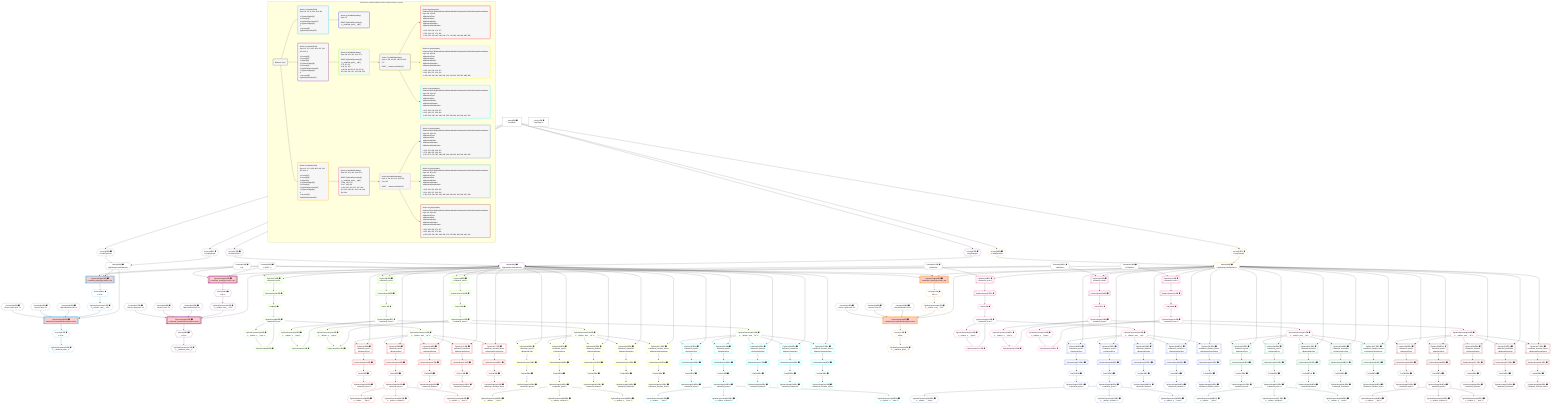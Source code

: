 %%{init: {'themeVariables': { 'fontSize': '12px'}}}%%
graph TD
    classDef path fill:#eee,stroke:#000,color:#000
    classDef plan fill:#fff,stroke-width:1px,color:#000
    classDef itemplan fill:#fff,stroke-width:2px,color:#000
    classDef unbatchedplan fill:#dff,stroke-width:1px,color:#000
    classDef sideeffectplan fill:#fcc,stroke-width:2px,color:#000
    classDef bucket fill:#f6f6f6,color:#000,stroke-width:2px,text-align:left

    subgraph "Buckets for mutations/basics/create-relational-post-no-query"
    Bucket0("Bucket 0 (root)"):::bucket
    Bucket1("Bucket 1 (mutationField)<br />Deps: 16, 10, 11, 402, 403, 404<br /><br />1: PgInsertSingle[12]<br />2: Access[18]<br />3: PgClassExpression[17]<br />4: PgInsertSingle[20]<br />5: <br />ᐳ: Access[26], PgClassExpression[25]"):::bucket
    Bucket2("Bucket 2 (mutationField)<br />Deps: 10, 11, 2, 405, 406, 407, 411, 412, 413, 4<br /><br />1: Access[35]<br />2: Access[37]<br />3: Object[38]<br />4: PgInsertSingle[34]<br />5: Access[40]<br />6: PgClassExpression[39]<br />7: PgInsertSingle[42]<br />8: <br />ᐳ: Access[48], PgClassExpression[47]"):::bucket
    Bucket3("Bucket 3 (mutationField)<br />Deps: 10, 11, 2, 408, 409, 410, 411, 412, 413, 4<br /><br />1: Access[57]<br />2: Access[59]<br />3: Object[60]<br />4: PgInsertSingle[56]<br />5: Access[62]<br />6: PgClassExpression[61]<br />7: PgInsertSingle[64]<br />8: <br />ᐳ: Access[70], PgClassExpression[69]"):::bucket
    Bucket4("Bucket 4 (nullableBoundary)<br />Deps: 25<br /><br />ROOT PgClassExpression{1}ᐸ__relational_posts__ᐳ[25]"):::bucket
    Bucket5("Bucket 5 (nullableBoundary)<br />Deps: 38, 411, 412, 413, 47, 4<br /><br />ROOT PgClassExpression{2}ᐸ__relational_posts__ᐳ[47]<br />1: 73, 87, 98<br />2: 81, 92, 103<br />ᐳ: 80, 83, 84, 85, 91, 94, 95, 96, 102, 105, 106, 107, 144, 184, 224"):::bucket
    Bucket6("Bucket 6 (nullableBoundary)<br />Deps: 60, 411, 412, 413, 69, 4<br /><br />ROOT PgClassExpression{3}ᐸ__relational_posts__ᐳ[69]<br />1: 109, 123, 134<br />2: 117, 128, 139<br />ᐳ: 116, 119, 120, 121, 127, 130, 131, 132, 138, 141, 142, 143, 264, 304, 344"):::bucket
    Bucket7("Bucket 7 (nullableBoundary)<br />Deps: 4, 38, 144, 85, 184, 96, 224, 107<br /><br />ROOT __ValueᐸrootValueᐳ[4]"):::bucket
    Bucket8("Bucket 8 (nullableBoundary)<br />Deps: 4, 60, 264, 121, 304, 132, 344, 143<br /><br />ROOT __ValueᐸrootValueᐳ[4]"):::bucket
    Bucket9("Bucket 9 (polymorphic)<br />RelationalTopic,RelationalPost,RelationalDivider,RelationalChecklist,RelationalChecklistItem<br />Deps: 38, 144, 85<br />ᐳRelationalTopic<br />ᐳRelationalPost<br />ᐳRelationalDivider<br />ᐳRelationalChecklist<br />ᐳRelationalChecklistItem<br /><br />1: 145, 156, 163, 170, 177<br />2: 153, 160, 167, 174, 181<br />ᐳ: 152, 155, 159, 162, 166, 169, 173, 176, 180, 183, 384, 385, 386"):::bucket
    Bucket10("Bucket 10 (polymorphic)<br />RelationalTopic,RelationalPost,RelationalDivider,RelationalChecklist,RelationalChecklistItem<br />Deps: 38, 184, 96<br />ᐳRelationalTopic<br />ᐳRelationalPost<br />ᐳRelationalDivider<br />ᐳRelationalChecklist<br />ᐳRelationalChecklistItem<br /><br />1: 185, 196, 203, 210, 217<br />2: 193, 200, 207, 214, 221<br />ᐳ: 192, 195, 199, 202, 206, 209, 213, 216, 220, 223, 387, 388, 389"):::bucket
    Bucket11("Bucket 11 (polymorphic)<br />RelationalTopic,RelationalPost,RelationalDivider,RelationalChecklist,RelationalChecklistItem<br />Deps: 38, 224, 107<br />ᐳRelationalTopic<br />ᐳRelationalPost<br />ᐳRelationalDivider<br />ᐳRelationalChecklist<br />ᐳRelationalChecklistItem<br /><br />1: 225, 236, 243, 250, 257<br />2: 233, 240, 247, 254, 261<br />ᐳ: 232, 235, 239, 242, 246, 249, 253, 256, 260, 263, 390, 391, 392"):::bucket
    Bucket12("Bucket 12 (polymorphic)<br />RelationalTopic,RelationalPost,RelationalDivider,RelationalChecklist,RelationalChecklistItem<br />Deps: 60, 264, 121<br />ᐳRelationalTopic<br />ᐳRelationalPost<br />ᐳRelationalDivider<br />ᐳRelationalChecklist<br />ᐳRelationalChecklistItem<br /><br />1: 265, 276, 283, 290, 297<br />2: 273, 280, 287, 294, 301<br />ᐳ: 272, 275, 279, 282, 286, 289, 293, 296, 300, 303, 393, 394, 395"):::bucket
    Bucket13("Bucket 13 (polymorphic)<br />RelationalTopic,RelationalPost,RelationalDivider,RelationalChecklist,RelationalChecklistItem<br />Deps: 60, 304, 132<br />ᐳRelationalTopic<br />ᐳRelationalPost<br />ᐳRelationalDivider<br />ᐳRelationalChecklist<br />ᐳRelationalChecklistItem<br /><br />1: 305, 316, 323, 330, 337<br />2: 313, 320, 327, 334, 341<br />ᐳ: 312, 315, 319, 322, 326, 329, 333, 336, 340, 343, 396, 397, 398"):::bucket
    Bucket14("Bucket 14 (polymorphic)<br />RelationalTopic,RelationalPost,RelationalDivider,RelationalChecklist,RelationalChecklistItem<br />Deps: 60, 344, 143<br />ᐳRelationalTopic<br />ᐳRelationalPost<br />ᐳRelationalDivider<br />ᐳRelationalChecklist<br />ᐳRelationalChecklistItem<br /><br />1: 345, 356, 363, 370, 377<br />2: 353, 360, 367, 374, 381<br />ᐳ: 352, 355, 359, 362, 366, 369, 373, 376, 380, 383, 399, 400, 401"):::bucket
    end
    Bucket0 --> Bucket1 & Bucket2 & Bucket3
    Bucket1 --> Bucket4
    Bucket2 --> Bucket5
    Bucket3 --> Bucket6
    Bucket5 --> Bucket7
    Bucket6 --> Bucket8
    Bucket7 --> Bucket9 & Bucket10 & Bucket11
    Bucket8 --> Bucket12 & Bucket13 & Bucket14

    %% plan dependencies
    Object16{{"Object[16∈0] ➊<br />ᐸ{pgSettings,withPgClient}ᐳ"}}:::plan
    Access13{{"Access[13∈0] ➊<br />ᐸ2.pgSettingsᐳ"}}:::plan
    Access15{{"Access[15∈0] ➊<br />ᐸ2.withPgClientᐳ"}}:::plan
    Access13 & Access15 --> Object16
    __Value2["__Value[2∈0] ➊<br />ᐸcontextᐳ"]:::plan
    __Value2 --> Access13
    __Value2 --> Access15
    __Value4["__Value[4∈0] ➊<br />ᐸrootValueᐳ"]:::plan
    Constant10{{"Constant[10∈0] ➊<br />ᐸ'POST'ᐳ"}}:::plan
    Constant11{{"Constant[11∈0] ➊<br />ᐸ2ᐳ"}}:::plan
    Constant402{{"Constant[402∈0] ➊<br />ᐸ'My Relational Post 1'ᐳ"}}:::plan
    Constant403{{"Constant[403∈0] ➊<br />ᐸ'A post, innit? 1'ᐳ"}}:::plan
    Constant404{{"Constant[404∈0] ➊<br />ᐸ'Such a great post. 1'ᐳ"}}:::plan
    Constant405{{"Constant[405∈0] ➊<br />ᐸ'My Relational Post 2'ᐳ"}}:::plan
    Constant406{{"Constant[406∈0] ➊<br />ᐸ'A post, innit? 2'ᐳ"}}:::plan
    Constant407{{"Constant[407∈0] ➊<br />ᐸ'Such a great post. 2'ᐳ"}}:::plan
    Constant408{{"Constant[408∈0] ➊<br />ᐸ'My Relational Post 3'ᐳ"}}:::plan
    Constant409{{"Constant[409∈0] ➊<br />ᐸ'A post, innit? 3'ᐳ"}}:::plan
    Constant410{{"Constant[410∈0] ➊<br />ᐸ'Such a great post. 3'ᐳ"}}:::plan
    Constant411{{"Constant[411∈0] ➊<br />ᐸ1000000ᐳ"}}:::plan
    Constant412{{"Constant[412∈0] ➊<br />ᐸ1000001ᐳ"}}:::plan
    Constant413{{"Constant[413∈0] ➊<br />ᐸ1000002ᐳ"}}:::plan
    PgInsertSingle20[["PgInsertSingle[20∈1] ➊<br />ᐸrelational_posts(id,title,description,note)ᐳ"]]:::sideeffectplan
    PgClassExpression17{{"PgClassExpression[17∈1] ➊<br />ᐸ__relation...ems__.”id”ᐳ"}}:::plan
    Object16 & PgClassExpression17 & Constant402 & Constant403 & Constant404 --> PgInsertSingle20
    PgInsertSingle12[["PgInsertSingle[12∈1] ➊<br />ᐸrelational_items(type,author_id)ᐳ"]]:::sideeffectplan
    Object16 & Constant10 & Constant11 --> PgInsertSingle12
    Access18{{"Access[18∈1] ➊<br />ᐸ12.tᐳ"}}:::plan
    Access18 --> PgClassExpression17
    PgInsertSingle12 --> Access18
    PgClassExpression25{{"PgClassExpression[25∈1] ➊<br />ᐸ__relational_posts__ᐳ"}}:::plan
    Access26{{"Access[26∈1] ➊<br />ᐸ20.tᐳ"}}:::plan
    Access26 --> PgClassExpression25
    PgInsertSingle20 --> Access26
    PgInsertSingle42[["PgInsertSingle[42∈2] ➊<br />ᐸrelational_posts(id,title,description,note)ᐳ"]]:::sideeffectplan
    Object38{{"Object[38∈2] ➊<br />ᐸ{pgSettings,withPgClient}ᐳ"}}:::plan
    PgClassExpression39{{"PgClassExpression[39∈2] ➊<br />ᐸ__relation...ems__.”id”ᐳ"}}:::plan
    Object38 & PgClassExpression39 & Constant405 & Constant406 & Constant407 --> PgInsertSingle42
    PgInsertSingle34[["PgInsertSingle[34∈2] ➊<br />ᐸrelational_items(type,author_id)ᐳ"]]:::sideeffectplan
    Object38 & Constant10 & Constant11 --> PgInsertSingle34
    Access35{{"Access[35∈2] ➊<br />ᐸ2.pgSettingsᐳ"}}:::plan
    Access37{{"Access[37∈2] ➊<br />ᐸ2.withPgClientᐳ"}}:::plan
    Access35 & Access37 --> Object38
    __Value2 --> Access35
    __Value2 --> Access37
    Access40{{"Access[40∈2] ➊<br />ᐸ34.tᐳ"}}:::plan
    Access40 --> PgClassExpression39
    PgInsertSingle34 --> Access40
    PgClassExpression47{{"PgClassExpression[47∈2] ➊<br />ᐸ__relational_posts__ᐳ"}}:::plan
    Access48{{"Access[48∈2] ➊<br />ᐸ42.tᐳ"}}:::plan
    Access48 --> PgClassExpression47
    PgInsertSingle42 --> Access48
    PgSelect73[["PgSelect[73∈5] ➊<br />ᐸrelational_itemsᐳ"]]:::plan
    Object38 & Constant411 --> PgSelect73
    PgPolymorphic85{{"PgPolymorphic[85∈5] ➊"}}:::plan
    PgSelectSingle83{{"PgSelectSingle[83∈5] ➊<br />ᐸrelational_itemsᐳ"}}:::plan
    PgClassExpression84{{"PgClassExpression[84∈5] ➊<br />ᐸ__relation...s__.”type”ᐳ"}}:::plan
    PgSelectSingle83 & PgClassExpression84 --> PgPolymorphic85
    PgSelect87[["PgSelect[87∈5] ➊<br />ᐸrelational_itemsᐳ"]]:::plan
    Object38 & Constant412 --> PgSelect87
    PgPolymorphic96{{"PgPolymorphic[96∈5] ➊"}}:::plan
    PgSelectSingle94{{"PgSelectSingle[94∈5] ➊<br />ᐸrelational_itemsᐳ"}}:::plan
    PgClassExpression95{{"PgClassExpression[95∈5] ➊<br />ᐸ__relation...s__.”type”ᐳ"}}:::plan
    PgSelectSingle94 & PgClassExpression95 --> PgPolymorphic96
    PgSelect98[["PgSelect[98∈5] ➊<br />ᐸrelational_itemsᐳ"]]:::plan
    Object38 & Constant413 --> PgSelect98
    PgPolymorphic107{{"PgPolymorphic[107∈5] ➊"}}:::plan
    PgSelectSingle105{{"PgSelectSingle[105∈5] ➊<br />ᐸrelational_itemsᐳ"}}:::plan
    PgClassExpression106{{"PgClassExpression[106∈5] ➊<br />ᐸ__relation...s__.”type”ᐳ"}}:::plan
    PgSelectSingle105 & PgClassExpression106 --> PgPolymorphic107
    First80{{"First[80∈5] ➊"}}:::plan
    PgSelectRows81[["PgSelectRows[81∈5] ➊"]]:::plan
    PgSelectRows81 --> First80
    PgSelect73 --> PgSelectRows81
    First80 --> PgSelectSingle83
    PgSelectSingle83 --> PgClassExpression84
    First91{{"First[91∈5] ➊"}}:::plan
    PgSelectRows92[["PgSelectRows[92∈5] ➊"]]:::plan
    PgSelectRows92 --> First91
    PgSelect87 --> PgSelectRows92
    First91 --> PgSelectSingle94
    PgSelectSingle94 --> PgClassExpression95
    First102{{"First[102∈5] ➊"}}:::plan
    PgSelectRows103[["PgSelectRows[103∈5] ➊"]]:::plan
    PgSelectRows103 --> First102
    PgSelect98 --> PgSelectRows103
    First102 --> PgSelectSingle105
    PgSelectSingle105 --> PgClassExpression106
    PgClassExpression144{{"PgClassExpression[144∈5] ➊<br />ᐸ__relation...ems__.”id”ᐳ"}}:::plan
    PgSelectSingle83 --> PgClassExpression144
    PgClassExpression184{{"PgClassExpression[184∈5] ➊<br />ᐸ__relation...ems__.”id”ᐳ"}}:::plan
    PgSelectSingle94 --> PgClassExpression184
    PgClassExpression224{{"PgClassExpression[224∈5] ➊<br />ᐸ__relation...ems__.”id”ᐳ"}}:::plan
    PgSelectSingle105 --> PgClassExpression224
    PgSelect145[["PgSelect[145∈9] ➊<br />ᐸrelational_topicsᐳ<br />ᐳRelationalTopic"]]:::plan
    Object38 & PgClassExpression144 --> PgSelect145
    PgSelect156[["PgSelect[156∈9] ➊<br />ᐸrelational_postsᐳ<br />ᐳRelationalPost"]]:::plan
    Object38 & PgClassExpression144 --> PgSelect156
    PgSelect163[["PgSelect[163∈9] ➊<br />ᐸrelational_dividersᐳ<br />ᐳRelationalDivider"]]:::plan
    Object38 & PgClassExpression144 --> PgSelect163
    PgSelect170[["PgSelect[170∈9] ➊<br />ᐸrelational_checklistsᐳ<br />ᐳRelationalChecklist"]]:::plan
    Object38 & PgClassExpression144 --> PgSelect170
    PgSelect177[["PgSelect[177∈9] ➊<br />ᐸrelational_checklist_itemsᐳ<br />ᐳRelationalChecklistItem"]]:::plan
    Object38 & PgClassExpression144 --> PgSelect177
    First152{{"First[152∈9] ➊^"}}:::plan
    PgSelectRows153[["PgSelectRows[153∈9] ➊^"]]:::plan
    PgSelectRows153 --> First152
    PgSelect145 --> PgSelectRows153
    PgSelectSingle155{{"PgSelectSingle[155∈9] ➊^<br />ᐸrelational_topicsᐳ"}}:::plan
    First152 --> PgSelectSingle155
    First159{{"First[159∈9] ➊^"}}:::plan
    PgSelectRows160[["PgSelectRows[160∈9] ➊^"]]:::plan
    PgSelectRows160 --> First159
    PgSelect156 --> PgSelectRows160
    PgSelectSingle162{{"PgSelectSingle[162∈9] ➊^<br />ᐸrelational_postsᐳ"}}:::plan
    First159 --> PgSelectSingle162
    First166{{"First[166∈9] ➊^"}}:::plan
    PgSelectRows167[["PgSelectRows[167∈9] ➊^"]]:::plan
    PgSelectRows167 --> First166
    PgSelect163 --> PgSelectRows167
    PgSelectSingle169{{"PgSelectSingle[169∈9] ➊^<br />ᐸrelational_dividersᐳ"}}:::plan
    First166 --> PgSelectSingle169
    First173{{"First[173∈9] ➊^"}}:::plan
    PgSelectRows174[["PgSelectRows[174∈9] ➊^"]]:::plan
    PgSelectRows174 --> First173
    PgSelect170 --> PgSelectRows174
    PgSelectSingle176{{"PgSelectSingle[176∈9] ➊^<br />ᐸrelational_checklistsᐳ"}}:::plan
    First173 --> PgSelectSingle176
    First180{{"First[180∈9] ➊^"}}:::plan
    PgSelectRows181[["PgSelectRows[181∈9] ➊^"]]:::plan
    PgSelectRows181 --> First180
    PgSelect177 --> PgSelectRows181
    PgSelectSingle183{{"PgSelectSingle[183∈9] ➊^<br />ᐸrelational_checklist_itemsᐳ"}}:::plan
    First180 --> PgSelectSingle183
    PgClassExpression384{{"PgClassExpression[384∈9] ➊^<br />ᐸ__relation...__.”title”ᐳ"}}:::plan
    PgSelectSingle162 --> PgClassExpression384
    PgClassExpression385{{"PgClassExpression[385∈9] ➊^<br />ᐸ__relation...scription”ᐳ"}}:::plan
    PgSelectSingle162 --> PgClassExpression385
    PgClassExpression386{{"PgClassExpression[386∈9] ➊^<br />ᐸ__relation...s__.”note”ᐳ"}}:::plan
    PgSelectSingle162 --> PgClassExpression386
    PgSelect185[["PgSelect[185∈10] ➊<br />ᐸrelational_topicsᐳ<br />ᐳRelationalTopic"]]:::plan
    Object38 & PgClassExpression184 --> PgSelect185
    PgSelect196[["PgSelect[196∈10] ➊<br />ᐸrelational_postsᐳ<br />ᐳRelationalPost"]]:::plan
    Object38 & PgClassExpression184 --> PgSelect196
    PgSelect203[["PgSelect[203∈10] ➊<br />ᐸrelational_dividersᐳ<br />ᐳRelationalDivider"]]:::plan
    Object38 & PgClassExpression184 --> PgSelect203
    PgSelect210[["PgSelect[210∈10] ➊<br />ᐸrelational_checklistsᐳ<br />ᐳRelationalChecklist"]]:::plan
    Object38 & PgClassExpression184 --> PgSelect210
    PgSelect217[["PgSelect[217∈10] ➊<br />ᐸrelational_checklist_itemsᐳ<br />ᐳRelationalChecklistItem"]]:::plan
    Object38 & PgClassExpression184 --> PgSelect217
    First192{{"First[192∈10] ➊^"}}:::plan
    PgSelectRows193[["PgSelectRows[193∈10] ➊^"]]:::plan
    PgSelectRows193 --> First192
    PgSelect185 --> PgSelectRows193
    PgSelectSingle195{{"PgSelectSingle[195∈10] ➊^<br />ᐸrelational_topicsᐳ"}}:::plan
    First192 --> PgSelectSingle195
    First199{{"First[199∈10] ➊^"}}:::plan
    PgSelectRows200[["PgSelectRows[200∈10] ➊^"]]:::plan
    PgSelectRows200 --> First199
    PgSelect196 --> PgSelectRows200
    PgSelectSingle202{{"PgSelectSingle[202∈10] ➊^<br />ᐸrelational_postsᐳ"}}:::plan
    First199 --> PgSelectSingle202
    First206{{"First[206∈10] ➊^"}}:::plan
    PgSelectRows207[["PgSelectRows[207∈10] ➊^"]]:::plan
    PgSelectRows207 --> First206
    PgSelect203 --> PgSelectRows207
    PgSelectSingle209{{"PgSelectSingle[209∈10] ➊^<br />ᐸrelational_dividersᐳ"}}:::plan
    First206 --> PgSelectSingle209
    First213{{"First[213∈10] ➊^"}}:::plan
    PgSelectRows214[["PgSelectRows[214∈10] ➊^"]]:::plan
    PgSelectRows214 --> First213
    PgSelect210 --> PgSelectRows214
    PgSelectSingle216{{"PgSelectSingle[216∈10] ➊^<br />ᐸrelational_checklistsᐳ"}}:::plan
    First213 --> PgSelectSingle216
    First220{{"First[220∈10] ➊^"}}:::plan
    PgSelectRows221[["PgSelectRows[221∈10] ➊^"]]:::plan
    PgSelectRows221 --> First220
    PgSelect217 --> PgSelectRows221
    PgSelectSingle223{{"PgSelectSingle[223∈10] ➊^<br />ᐸrelational_checklist_itemsᐳ"}}:::plan
    First220 --> PgSelectSingle223
    PgClassExpression387{{"PgClassExpression[387∈10] ➊^<br />ᐸ__relation...__.”title”ᐳ"}}:::plan
    PgSelectSingle202 --> PgClassExpression387
    PgClassExpression388{{"PgClassExpression[388∈10] ➊^<br />ᐸ__relation...scription”ᐳ"}}:::plan
    PgSelectSingle202 --> PgClassExpression388
    PgClassExpression389{{"PgClassExpression[389∈10] ➊^<br />ᐸ__relation...s__.”note”ᐳ"}}:::plan
    PgSelectSingle202 --> PgClassExpression389
    PgSelect225[["PgSelect[225∈11] ➊<br />ᐸrelational_topicsᐳ<br />ᐳRelationalTopic"]]:::plan
    Object38 & PgClassExpression224 --> PgSelect225
    PgSelect236[["PgSelect[236∈11] ➊<br />ᐸrelational_postsᐳ<br />ᐳRelationalPost"]]:::plan
    Object38 & PgClassExpression224 --> PgSelect236
    PgSelect243[["PgSelect[243∈11] ➊<br />ᐸrelational_dividersᐳ<br />ᐳRelationalDivider"]]:::plan
    Object38 & PgClassExpression224 --> PgSelect243
    PgSelect250[["PgSelect[250∈11] ➊<br />ᐸrelational_checklistsᐳ<br />ᐳRelationalChecklist"]]:::plan
    Object38 & PgClassExpression224 --> PgSelect250
    PgSelect257[["PgSelect[257∈11] ➊<br />ᐸrelational_checklist_itemsᐳ<br />ᐳRelationalChecklistItem"]]:::plan
    Object38 & PgClassExpression224 --> PgSelect257
    First232{{"First[232∈11] ➊^"}}:::plan
    PgSelectRows233[["PgSelectRows[233∈11] ➊^"]]:::plan
    PgSelectRows233 --> First232
    PgSelect225 --> PgSelectRows233
    PgSelectSingle235{{"PgSelectSingle[235∈11] ➊^<br />ᐸrelational_topicsᐳ"}}:::plan
    First232 --> PgSelectSingle235
    First239{{"First[239∈11] ➊^"}}:::plan
    PgSelectRows240[["PgSelectRows[240∈11] ➊^"]]:::plan
    PgSelectRows240 --> First239
    PgSelect236 --> PgSelectRows240
    PgSelectSingle242{{"PgSelectSingle[242∈11] ➊^<br />ᐸrelational_postsᐳ"}}:::plan
    First239 --> PgSelectSingle242
    First246{{"First[246∈11] ➊^"}}:::plan
    PgSelectRows247[["PgSelectRows[247∈11] ➊^"]]:::plan
    PgSelectRows247 --> First246
    PgSelect243 --> PgSelectRows247
    PgSelectSingle249{{"PgSelectSingle[249∈11] ➊^<br />ᐸrelational_dividersᐳ"}}:::plan
    First246 --> PgSelectSingle249
    First253{{"First[253∈11] ➊^"}}:::plan
    PgSelectRows254[["PgSelectRows[254∈11] ➊^"]]:::plan
    PgSelectRows254 --> First253
    PgSelect250 --> PgSelectRows254
    PgSelectSingle256{{"PgSelectSingle[256∈11] ➊^<br />ᐸrelational_checklistsᐳ"}}:::plan
    First253 --> PgSelectSingle256
    First260{{"First[260∈11] ➊^"}}:::plan
    PgSelectRows261[["PgSelectRows[261∈11] ➊^"]]:::plan
    PgSelectRows261 --> First260
    PgSelect257 --> PgSelectRows261
    PgSelectSingle263{{"PgSelectSingle[263∈11] ➊^<br />ᐸrelational_checklist_itemsᐳ"}}:::plan
    First260 --> PgSelectSingle263
    PgClassExpression390{{"PgClassExpression[390∈11] ➊^<br />ᐸ__relation...__.”title”ᐳ"}}:::plan
    PgSelectSingle242 --> PgClassExpression390
    PgClassExpression391{{"PgClassExpression[391∈11] ➊^<br />ᐸ__relation...scription”ᐳ"}}:::plan
    PgSelectSingle242 --> PgClassExpression391
    PgClassExpression392{{"PgClassExpression[392∈11] ➊^<br />ᐸ__relation...s__.”note”ᐳ"}}:::plan
    PgSelectSingle242 --> PgClassExpression392
    PgInsertSingle64[["PgInsertSingle[64∈3] ➊<br />ᐸrelational_posts(id,title,description,note)ᐳ"]]:::sideeffectplan
    Object60{{"Object[60∈3] ➊<br />ᐸ{pgSettings,withPgClient}ᐳ"}}:::plan
    PgClassExpression61{{"PgClassExpression[61∈3] ➊<br />ᐸ__relation...ems__.”id”ᐳ"}}:::plan
    Object60 & PgClassExpression61 & Constant408 & Constant409 & Constant410 --> PgInsertSingle64
    PgInsertSingle56[["PgInsertSingle[56∈3] ➊<br />ᐸrelational_items(type,author_id)ᐳ"]]:::sideeffectplan
    Object60 & Constant10 & Constant11 --> PgInsertSingle56
    Access57{{"Access[57∈3] ➊<br />ᐸ2.pgSettingsᐳ"}}:::plan
    Access59{{"Access[59∈3] ➊<br />ᐸ2.withPgClientᐳ"}}:::plan
    Access57 & Access59 --> Object60
    __Value2 --> Access57
    __Value2 --> Access59
    Access62{{"Access[62∈3] ➊<br />ᐸ56.tᐳ"}}:::plan
    Access62 --> PgClassExpression61
    PgInsertSingle56 --> Access62
    PgClassExpression69{{"PgClassExpression[69∈3] ➊<br />ᐸ__relational_posts__ᐳ"}}:::plan
    Access70{{"Access[70∈3] ➊<br />ᐸ64.tᐳ"}}:::plan
    Access70 --> PgClassExpression69
    PgInsertSingle64 --> Access70
    PgSelect109[["PgSelect[109∈6] ➊<br />ᐸrelational_itemsᐳ"]]:::plan
    Object60 & Constant411 --> PgSelect109
    PgPolymorphic121{{"PgPolymorphic[121∈6] ➊"}}:::plan
    PgSelectSingle119{{"PgSelectSingle[119∈6] ➊<br />ᐸrelational_itemsᐳ"}}:::plan
    PgClassExpression120{{"PgClassExpression[120∈6] ➊<br />ᐸ__relation...s__.”type”ᐳ"}}:::plan
    PgSelectSingle119 & PgClassExpression120 --> PgPolymorphic121
    PgSelect123[["PgSelect[123∈6] ➊<br />ᐸrelational_itemsᐳ"]]:::plan
    Object60 & Constant412 --> PgSelect123
    PgPolymorphic132{{"PgPolymorphic[132∈6] ➊"}}:::plan
    PgSelectSingle130{{"PgSelectSingle[130∈6] ➊<br />ᐸrelational_itemsᐳ"}}:::plan
    PgClassExpression131{{"PgClassExpression[131∈6] ➊<br />ᐸ__relation...s__.”type”ᐳ"}}:::plan
    PgSelectSingle130 & PgClassExpression131 --> PgPolymorphic132
    PgSelect134[["PgSelect[134∈6] ➊<br />ᐸrelational_itemsᐳ"]]:::plan
    Object60 & Constant413 --> PgSelect134
    PgPolymorphic143{{"PgPolymorphic[143∈6] ➊"}}:::plan
    PgSelectSingle141{{"PgSelectSingle[141∈6] ➊<br />ᐸrelational_itemsᐳ"}}:::plan
    PgClassExpression142{{"PgClassExpression[142∈6] ➊<br />ᐸ__relation...s__.”type”ᐳ"}}:::plan
    PgSelectSingle141 & PgClassExpression142 --> PgPolymorphic143
    First116{{"First[116∈6] ➊"}}:::plan
    PgSelectRows117[["PgSelectRows[117∈6] ➊"]]:::plan
    PgSelectRows117 --> First116
    PgSelect109 --> PgSelectRows117
    First116 --> PgSelectSingle119
    PgSelectSingle119 --> PgClassExpression120
    First127{{"First[127∈6] ➊"}}:::plan
    PgSelectRows128[["PgSelectRows[128∈6] ➊"]]:::plan
    PgSelectRows128 --> First127
    PgSelect123 --> PgSelectRows128
    First127 --> PgSelectSingle130
    PgSelectSingle130 --> PgClassExpression131
    First138{{"First[138∈6] ➊"}}:::plan
    PgSelectRows139[["PgSelectRows[139∈6] ➊"]]:::plan
    PgSelectRows139 --> First138
    PgSelect134 --> PgSelectRows139
    First138 --> PgSelectSingle141
    PgSelectSingle141 --> PgClassExpression142
    PgClassExpression264{{"PgClassExpression[264∈6] ➊<br />ᐸ__relation...ems__.”id”ᐳ"}}:::plan
    PgSelectSingle119 --> PgClassExpression264
    PgClassExpression304{{"PgClassExpression[304∈6] ➊<br />ᐸ__relation...ems__.”id”ᐳ"}}:::plan
    PgSelectSingle130 --> PgClassExpression304
    PgClassExpression344{{"PgClassExpression[344∈6] ➊<br />ᐸ__relation...ems__.”id”ᐳ"}}:::plan
    PgSelectSingle141 --> PgClassExpression344
    PgSelect265[["PgSelect[265∈12] ➊<br />ᐸrelational_topicsᐳ<br />ᐳRelationalTopic"]]:::plan
    Object60 & PgClassExpression264 --> PgSelect265
    PgSelect276[["PgSelect[276∈12] ➊<br />ᐸrelational_postsᐳ<br />ᐳRelationalPost"]]:::plan
    Object60 & PgClassExpression264 --> PgSelect276
    PgSelect283[["PgSelect[283∈12] ➊<br />ᐸrelational_dividersᐳ<br />ᐳRelationalDivider"]]:::plan
    Object60 & PgClassExpression264 --> PgSelect283
    PgSelect290[["PgSelect[290∈12] ➊<br />ᐸrelational_checklistsᐳ<br />ᐳRelationalChecklist"]]:::plan
    Object60 & PgClassExpression264 --> PgSelect290
    PgSelect297[["PgSelect[297∈12] ➊<br />ᐸrelational_checklist_itemsᐳ<br />ᐳRelationalChecklistItem"]]:::plan
    Object60 & PgClassExpression264 --> PgSelect297
    First272{{"First[272∈12] ➊^"}}:::plan
    PgSelectRows273[["PgSelectRows[273∈12] ➊^"]]:::plan
    PgSelectRows273 --> First272
    PgSelect265 --> PgSelectRows273
    PgSelectSingle275{{"PgSelectSingle[275∈12] ➊^<br />ᐸrelational_topicsᐳ"}}:::plan
    First272 --> PgSelectSingle275
    First279{{"First[279∈12] ➊^"}}:::plan
    PgSelectRows280[["PgSelectRows[280∈12] ➊^"]]:::plan
    PgSelectRows280 --> First279
    PgSelect276 --> PgSelectRows280
    PgSelectSingle282{{"PgSelectSingle[282∈12] ➊^<br />ᐸrelational_postsᐳ"}}:::plan
    First279 --> PgSelectSingle282
    First286{{"First[286∈12] ➊^"}}:::plan
    PgSelectRows287[["PgSelectRows[287∈12] ➊^"]]:::plan
    PgSelectRows287 --> First286
    PgSelect283 --> PgSelectRows287
    PgSelectSingle289{{"PgSelectSingle[289∈12] ➊^<br />ᐸrelational_dividersᐳ"}}:::plan
    First286 --> PgSelectSingle289
    First293{{"First[293∈12] ➊^"}}:::plan
    PgSelectRows294[["PgSelectRows[294∈12] ➊^"]]:::plan
    PgSelectRows294 --> First293
    PgSelect290 --> PgSelectRows294
    PgSelectSingle296{{"PgSelectSingle[296∈12] ➊^<br />ᐸrelational_checklistsᐳ"}}:::plan
    First293 --> PgSelectSingle296
    First300{{"First[300∈12] ➊^"}}:::plan
    PgSelectRows301[["PgSelectRows[301∈12] ➊^"]]:::plan
    PgSelectRows301 --> First300
    PgSelect297 --> PgSelectRows301
    PgSelectSingle303{{"PgSelectSingle[303∈12] ➊^<br />ᐸrelational_checklist_itemsᐳ"}}:::plan
    First300 --> PgSelectSingle303
    PgClassExpression393{{"PgClassExpression[393∈12] ➊^<br />ᐸ__relation...__.”title”ᐳ"}}:::plan
    PgSelectSingle282 --> PgClassExpression393
    PgClassExpression394{{"PgClassExpression[394∈12] ➊^<br />ᐸ__relation...scription”ᐳ"}}:::plan
    PgSelectSingle282 --> PgClassExpression394
    PgClassExpression395{{"PgClassExpression[395∈12] ➊^<br />ᐸ__relation...s__.”note”ᐳ"}}:::plan
    PgSelectSingle282 --> PgClassExpression395
    PgSelect305[["PgSelect[305∈13] ➊<br />ᐸrelational_topicsᐳ<br />ᐳRelationalTopic"]]:::plan
    Object60 & PgClassExpression304 --> PgSelect305
    PgSelect316[["PgSelect[316∈13] ➊<br />ᐸrelational_postsᐳ<br />ᐳRelationalPost"]]:::plan
    Object60 & PgClassExpression304 --> PgSelect316
    PgSelect323[["PgSelect[323∈13] ➊<br />ᐸrelational_dividersᐳ<br />ᐳRelationalDivider"]]:::plan
    Object60 & PgClassExpression304 --> PgSelect323
    PgSelect330[["PgSelect[330∈13] ➊<br />ᐸrelational_checklistsᐳ<br />ᐳRelationalChecklist"]]:::plan
    Object60 & PgClassExpression304 --> PgSelect330
    PgSelect337[["PgSelect[337∈13] ➊<br />ᐸrelational_checklist_itemsᐳ<br />ᐳRelationalChecklistItem"]]:::plan
    Object60 & PgClassExpression304 --> PgSelect337
    First312{{"First[312∈13] ➊^"}}:::plan
    PgSelectRows313[["PgSelectRows[313∈13] ➊^"]]:::plan
    PgSelectRows313 --> First312
    PgSelect305 --> PgSelectRows313
    PgSelectSingle315{{"PgSelectSingle[315∈13] ➊^<br />ᐸrelational_topicsᐳ"}}:::plan
    First312 --> PgSelectSingle315
    First319{{"First[319∈13] ➊^"}}:::plan
    PgSelectRows320[["PgSelectRows[320∈13] ➊^"]]:::plan
    PgSelectRows320 --> First319
    PgSelect316 --> PgSelectRows320
    PgSelectSingle322{{"PgSelectSingle[322∈13] ➊^<br />ᐸrelational_postsᐳ"}}:::plan
    First319 --> PgSelectSingle322
    First326{{"First[326∈13] ➊^"}}:::plan
    PgSelectRows327[["PgSelectRows[327∈13] ➊^"]]:::plan
    PgSelectRows327 --> First326
    PgSelect323 --> PgSelectRows327
    PgSelectSingle329{{"PgSelectSingle[329∈13] ➊^<br />ᐸrelational_dividersᐳ"}}:::plan
    First326 --> PgSelectSingle329
    First333{{"First[333∈13] ➊^"}}:::plan
    PgSelectRows334[["PgSelectRows[334∈13] ➊^"]]:::plan
    PgSelectRows334 --> First333
    PgSelect330 --> PgSelectRows334
    PgSelectSingle336{{"PgSelectSingle[336∈13] ➊^<br />ᐸrelational_checklistsᐳ"}}:::plan
    First333 --> PgSelectSingle336
    First340{{"First[340∈13] ➊^"}}:::plan
    PgSelectRows341[["PgSelectRows[341∈13] ➊^"]]:::plan
    PgSelectRows341 --> First340
    PgSelect337 --> PgSelectRows341
    PgSelectSingle343{{"PgSelectSingle[343∈13] ➊^<br />ᐸrelational_checklist_itemsᐳ"}}:::plan
    First340 --> PgSelectSingle343
    PgClassExpression396{{"PgClassExpression[396∈13] ➊^<br />ᐸ__relation...__.”title”ᐳ"}}:::plan
    PgSelectSingle322 --> PgClassExpression396
    PgClassExpression397{{"PgClassExpression[397∈13] ➊^<br />ᐸ__relation...scription”ᐳ"}}:::plan
    PgSelectSingle322 --> PgClassExpression397
    PgClassExpression398{{"PgClassExpression[398∈13] ➊^<br />ᐸ__relation...s__.”note”ᐳ"}}:::plan
    PgSelectSingle322 --> PgClassExpression398
    PgSelect345[["PgSelect[345∈14] ➊<br />ᐸrelational_topicsᐳ<br />ᐳRelationalTopic"]]:::plan
    Object60 & PgClassExpression344 --> PgSelect345
    PgSelect356[["PgSelect[356∈14] ➊<br />ᐸrelational_postsᐳ<br />ᐳRelationalPost"]]:::plan
    Object60 & PgClassExpression344 --> PgSelect356
    PgSelect363[["PgSelect[363∈14] ➊<br />ᐸrelational_dividersᐳ<br />ᐳRelationalDivider"]]:::plan
    Object60 & PgClassExpression344 --> PgSelect363
    PgSelect370[["PgSelect[370∈14] ➊<br />ᐸrelational_checklistsᐳ<br />ᐳRelationalChecklist"]]:::plan
    Object60 & PgClassExpression344 --> PgSelect370
    PgSelect377[["PgSelect[377∈14] ➊<br />ᐸrelational_checklist_itemsᐳ<br />ᐳRelationalChecklistItem"]]:::plan
    Object60 & PgClassExpression344 --> PgSelect377
    First352{{"First[352∈14] ➊^"}}:::plan
    PgSelectRows353[["PgSelectRows[353∈14] ➊^"]]:::plan
    PgSelectRows353 --> First352
    PgSelect345 --> PgSelectRows353
    PgSelectSingle355{{"PgSelectSingle[355∈14] ➊^<br />ᐸrelational_topicsᐳ"}}:::plan
    First352 --> PgSelectSingle355
    First359{{"First[359∈14] ➊^"}}:::plan
    PgSelectRows360[["PgSelectRows[360∈14] ➊^"]]:::plan
    PgSelectRows360 --> First359
    PgSelect356 --> PgSelectRows360
    PgSelectSingle362{{"PgSelectSingle[362∈14] ➊^<br />ᐸrelational_postsᐳ"}}:::plan
    First359 --> PgSelectSingle362
    First366{{"First[366∈14] ➊^"}}:::plan
    PgSelectRows367[["PgSelectRows[367∈14] ➊^"]]:::plan
    PgSelectRows367 --> First366
    PgSelect363 --> PgSelectRows367
    PgSelectSingle369{{"PgSelectSingle[369∈14] ➊^<br />ᐸrelational_dividersᐳ"}}:::plan
    First366 --> PgSelectSingle369
    First373{{"First[373∈14] ➊^"}}:::plan
    PgSelectRows374[["PgSelectRows[374∈14] ➊^"]]:::plan
    PgSelectRows374 --> First373
    PgSelect370 --> PgSelectRows374
    PgSelectSingle376{{"PgSelectSingle[376∈14] ➊^<br />ᐸrelational_checklistsᐳ"}}:::plan
    First373 --> PgSelectSingle376
    First380{{"First[380∈14] ➊^"}}:::plan
    PgSelectRows381[["PgSelectRows[381∈14] ➊^"]]:::plan
    PgSelectRows381 --> First380
    PgSelect377 --> PgSelectRows381
    PgSelectSingle383{{"PgSelectSingle[383∈14] ➊^<br />ᐸrelational_checklist_itemsᐳ"}}:::plan
    First380 --> PgSelectSingle383
    PgClassExpression399{{"PgClassExpression[399∈14] ➊^<br />ᐸ__relation...__.”title”ᐳ"}}:::plan
    PgSelectSingle362 --> PgClassExpression399
    PgClassExpression400{{"PgClassExpression[400∈14] ➊^<br />ᐸ__relation...scription”ᐳ"}}:::plan
    PgSelectSingle362 --> PgClassExpression400
    PgClassExpression401{{"PgClassExpression[401∈14] ➊^<br />ᐸ__relation...s__.”note”ᐳ"}}:::plan
    PgSelectSingle362 --> PgClassExpression401

    %% define steps
    classDef bucket0 stroke:#696969
    class Bucket0,__Value2,__Value4,Constant10,Constant11,Access13,Access15,Object16,Constant402,Constant403,Constant404,Constant405,Constant406,Constant407,Constant408,Constant409,Constant410,Constant411,Constant412,Constant413 bucket0
    classDef bucket1 stroke:#00bfff
    class Bucket1,PgInsertSingle12,PgClassExpression17,Access18,PgInsertSingle20,PgClassExpression25,Access26 bucket1
    classDef bucket2 stroke:#7f007f
    class Bucket2,PgInsertSingle34,Access35,Access37,Object38,PgClassExpression39,Access40,PgInsertSingle42,PgClassExpression47,Access48 bucket2
    classDef bucket3 stroke:#ffa500
    class Bucket3,PgInsertSingle56,Access57,Access59,Object60,PgClassExpression61,Access62,PgInsertSingle64,PgClassExpression69,Access70 bucket3
    classDef bucket4 stroke:#0000ff
    class Bucket4 bucket4
    classDef bucket5 stroke:#7fff00
    class Bucket5,PgSelect73,First80,PgSelectRows81,PgSelectSingle83,PgClassExpression84,PgPolymorphic85,PgSelect87,First91,PgSelectRows92,PgSelectSingle94,PgClassExpression95,PgPolymorphic96,PgSelect98,First102,PgSelectRows103,PgSelectSingle105,PgClassExpression106,PgPolymorphic107,PgClassExpression144,PgClassExpression184,PgClassExpression224 bucket5
    classDef bucket6 stroke:#ff1493
    class Bucket6,PgSelect109,First116,PgSelectRows117,PgSelectSingle119,PgClassExpression120,PgPolymorphic121,PgSelect123,First127,PgSelectRows128,PgSelectSingle130,PgClassExpression131,PgPolymorphic132,PgSelect134,First138,PgSelectRows139,PgSelectSingle141,PgClassExpression142,PgPolymorphic143,PgClassExpression264,PgClassExpression304,PgClassExpression344 bucket6
    classDef bucket7 stroke:#808000
    class Bucket7 bucket7
    classDef bucket8 stroke:#dda0dd
    class Bucket8 bucket8
    classDef bucket9 stroke:#ff0000
    class Bucket9,PgSelect145,First152,PgSelectRows153,PgSelectSingle155,PgSelect156,First159,PgSelectRows160,PgSelectSingle162,PgSelect163,First166,PgSelectRows167,PgSelectSingle169,PgSelect170,First173,PgSelectRows174,PgSelectSingle176,PgSelect177,First180,PgSelectRows181,PgSelectSingle183,PgClassExpression384,PgClassExpression385,PgClassExpression386 bucket9
    classDef bucket10 stroke:#ffff00
    class Bucket10,PgSelect185,First192,PgSelectRows193,PgSelectSingle195,PgSelect196,First199,PgSelectRows200,PgSelectSingle202,PgSelect203,First206,PgSelectRows207,PgSelectSingle209,PgSelect210,First213,PgSelectRows214,PgSelectSingle216,PgSelect217,First220,PgSelectRows221,PgSelectSingle223,PgClassExpression387,PgClassExpression388,PgClassExpression389 bucket10
    classDef bucket11 stroke:#00ffff
    class Bucket11,PgSelect225,First232,PgSelectRows233,PgSelectSingle235,PgSelect236,First239,PgSelectRows240,PgSelectSingle242,PgSelect243,First246,PgSelectRows247,PgSelectSingle249,PgSelect250,First253,PgSelectRows254,PgSelectSingle256,PgSelect257,First260,PgSelectRows261,PgSelectSingle263,PgClassExpression390,PgClassExpression391,PgClassExpression392 bucket11
    classDef bucket12 stroke:#4169e1
    class Bucket12,PgSelect265,First272,PgSelectRows273,PgSelectSingle275,PgSelect276,First279,PgSelectRows280,PgSelectSingle282,PgSelect283,First286,PgSelectRows287,PgSelectSingle289,PgSelect290,First293,PgSelectRows294,PgSelectSingle296,PgSelect297,First300,PgSelectRows301,PgSelectSingle303,PgClassExpression393,PgClassExpression394,PgClassExpression395 bucket12
    classDef bucket13 stroke:#3cb371
    class Bucket13,PgSelect305,First312,PgSelectRows313,PgSelectSingle315,PgSelect316,First319,PgSelectRows320,PgSelectSingle322,PgSelect323,First326,PgSelectRows327,PgSelectSingle329,PgSelect330,First333,PgSelectRows334,PgSelectSingle336,PgSelect337,First340,PgSelectRows341,PgSelectSingle343,PgClassExpression396,PgClassExpression397,PgClassExpression398 bucket13
    classDef bucket14 stroke:#a52a2a
    class Bucket14,PgSelect345,First352,PgSelectRows353,PgSelectSingle355,PgSelect356,First359,PgSelectRows360,PgSelectSingle362,PgSelect363,First366,PgSelectRows367,PgSelectSingle369,PgSelect370,First373,PgSelectRows374,PgSelectSingle376,PgSelect377,First380,PgSelectRows381,PgSelectSingle383,PgClassExpression399,PgClassExpression400,PgClassExpression401 bucket14